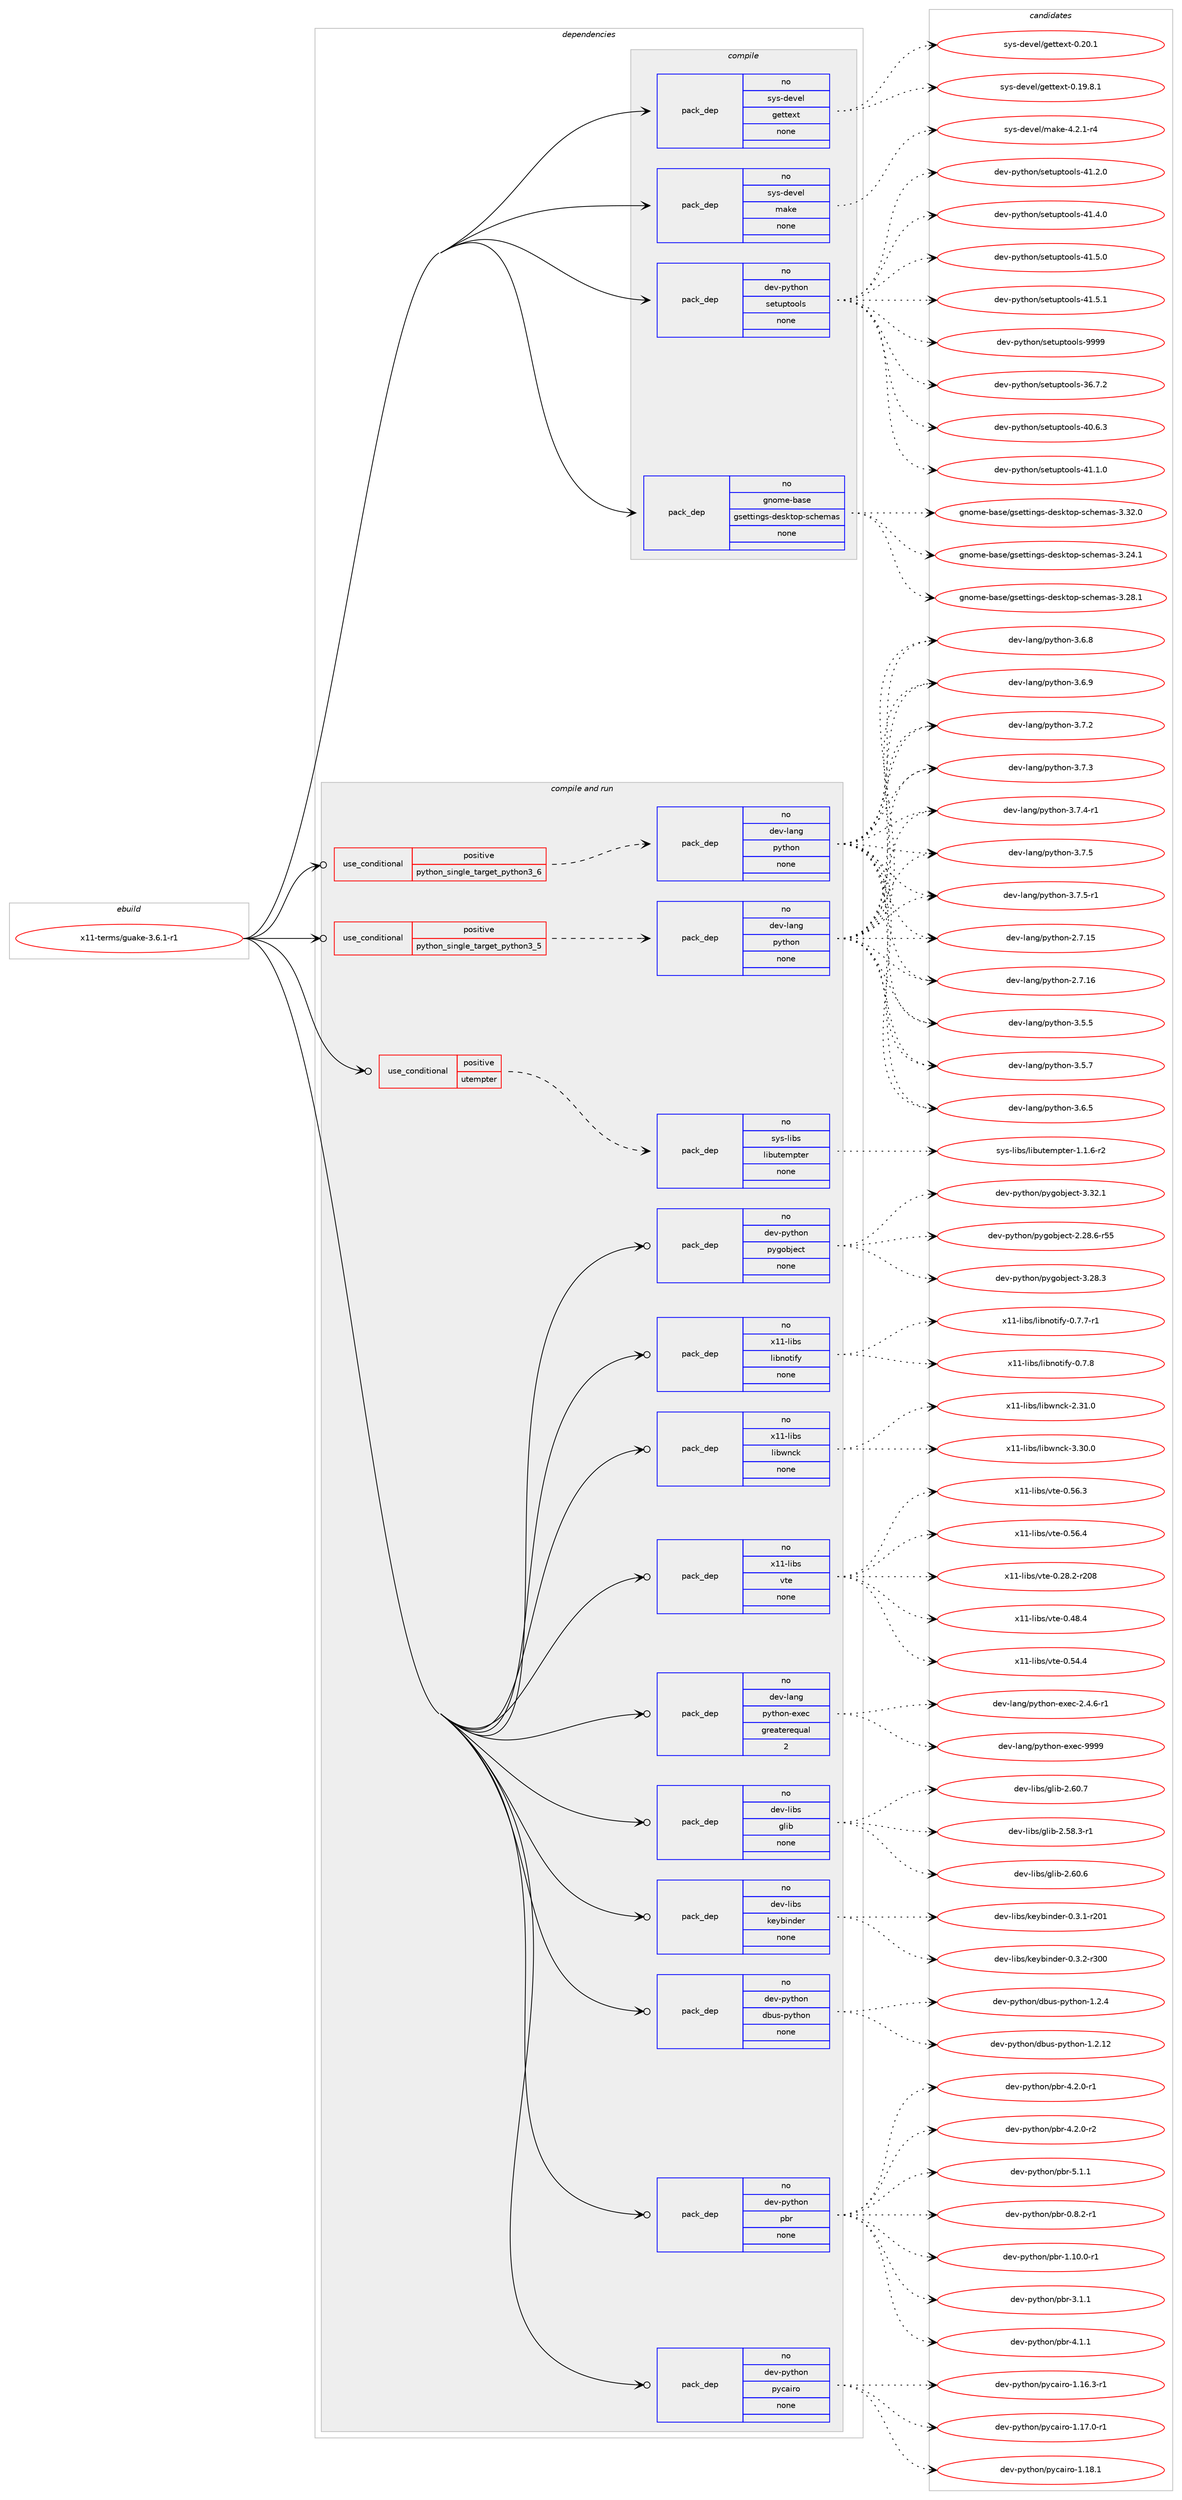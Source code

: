 digraph prolog {

# *************
# Graph options
# *************

newrank=true;
concentrate=true;
compound=true;
graph [rankdir=LR,fontname=Helvetica,fontsize=10,ranksep=1.5];#, ranksep=2.5, nodesep=0.2];
edge  [arrowhead=vee];
node  [fontname=Helvetica,fontsize=10];

# **********
# The ebuild
# **********

subgraph cluster_leftcol {
color=gray;
rank=same;
label=<<i>ebuild</i>>;
id [label="x11-terms/guake-3.6.1-r1", color=red, width=4, href="../x11-terms/guake-3.6.1-r1.svg"];
}

# ****************
# The dependencies
# ****************

subgraph cluster_midcol {
color=gray;
label=<<i>dependencies</i>>;
subgraph cluster_compile {
fillcolor="#eeeeee";
style=filled;
label=<<i>compile</i>>;
subgraph pack686737 {
dependency923793 [label=<<TABLE BORDER="0" CELLBORDER="1" CELLSPACING="0" CELLPADDING="4" WIDTH="220"><TR><TD ROWSPAN="6" CELLPADDING="30">pack_dep</TD></TR><TR><TD WIDTH="110">no</TD></TR><TR><TD>dev-python</TD></TR><TR><TD>setuptools</TD></TR><TR><TD>none</TD></TR><TR><TD></TD></TR></TABLE>>, shape=none, color=blue];
}
id:e -> dependency923793:w [weight=20,style="solid",arrowhead="vee"];
subgraph pack686738 {
dependency923794 [label=<<TABLE BORDER="0" CELLBORDER="1" CELLSPACING="0" CELLPADDING="4" WIDTH="220"><TR><TD ROWSPAN="6" CELLPADDING="30">pack_dep</TD></TR><TR><TD WIDTH="110">no</TD></TR><TR><TD>gnome-base</TD></TR><TR><TD>gsettings-desktop-schemas</TD></TR><TR><TD>none</TD></TR><TR><TD></TD></TR></TABLE>>, shape=none, color=blue];
}
id:e -> dependency923794:w [weight=20,style="solid",arrowhead="vee"];
subgraph pack686739 {
dependency923795 [label=<<TABLE BORDER="0" CELLBORDER="1" CELLSPACING="0" CELLPADDING="4" WIDTH="220"><TR><TD ROWSPAN="6" CELLPADDING="30">pack_dep</TD></TR><TR><TD WIDTH="110">no</TD></TR><TR><TD>sys-devel</TD></TR><TR><TD>gettext</TD></TR><TR><TD>none</TD></TR><TR><TD></TD></TR></TABLE>>, shape=none, color=blue];
}
id:e -> dependency923795:w [weight=20,style="solid",arrowhead="vee"];
subgraph pack686740 {
dependency923796 [label=<<TABLE BORDER="0" CELLBORDER="1" CELLSPACING="0" CELLPADDING="4" WIDTH="220"><TR><TD ROWSPAN="6" CELLPADDING="30">pack_dep</TD></TR><TR><TD WIDTH="110">no</TD></TR><TR><TD>sys-devel</TD></TR><TR><TD>make</TD></TR><TR><TD>none</TD></TR><TR><TD></TD></TR></TABLE>>, shape=none, color=blue];
}
id:e -> dependency923796:w [weight=20,style="solid",arrowhead="vee"];
}
subgraph cluster_compileandrun {
fillcolor="#eeeeee";
style=filled;
label=<<i>compile and run</i>>;
subgraph cond220290 {
dependency923797 [label=<<TABLE BORDER="0" CELLBORDER="1" CELLSPACING="0" CELLPADDING="4"><TR><TD ROWSPAN="3" CELLPADDING="10">use_conditional</TD></TR><TR><TD>positive</TD></TR><TR><TD>python_single_target_python3_5</TD></TR></TABLE>>, shape=none, color=red];
subgraph pack686741 {
dependency923798 [label=<<TABLE BORDER="0" CELLBORDER="1" CELLSPACING="0" CELLPADDING="4" WIDTH="220"><TR><TD ROWSPAN="6" CELLPADDING="30">pack_dep</TD></TR><TR><TD WIDTH="110">no</TD></TR><TR><TD>dev-lang</TD></TR><TR><TD>python</TD></TR><TR><TD>none</TD></TR><TR><TD></TD></TR></TABLE>>, shape=none, color=blue];
}
dependency923797:e -> dependency923798:w [weight=20,style="dashed",arrowhead="vee"];
}
id:e -> dependency923797:w [weight=20,style="solid",arrowhead="odotvee"];
subgraph cond220291 {
dependency923799 [label=<<TABLE BORDER="0" CELLBORDER="1" CELLSPACING="0" CELLPADDING="4"><TR><TD ROWSPAN="3" CELLPADDING="10">use_conditional</TD></TR><TR><TD>positive</TD></TR><TR><TD>python_single_target_python3_6</TD></TR></TABLE>>, shape=none, color=red];
subgraph pack686742 {
dependency923800 [label=<<TABLE BORDER="0" CELLBORDER="1" CELLSPACING="0" CELLPADDING="4" WIDTH="220"><TR><TD ROWSPAN="6" CELLPADDING="30">pack_dep</TD></TR><TR><TD WIDTH="110">no</TD></TR><TR><TD>dev-lang</TD></TR><TR><TD>python</TD></TR><TR><TD>none</TD></TR><TR><TD></TD></TR></TABLE>>, shape=none, color=blue];
}
dependency923799:e -> dependency923800:w [weight=20,style="dashed",arrowhead="vee"];
}
id:e -> dependency923799:w [weight=20,style="solid",arrowhead="odotvee"];
subgraph cond220292 {
dependency923801 [label=<<TABLE BORDER="0" CELLBORDER="1" CELLSPACING="0" CELLPADDING="4"><TR><TD ROWSPAN="3" CELLPADDING="10">use_conditional</TD></TR><TR><TD>positive</TD></TR><TR><TD>utempter</TD></TR></TABLE>>, shape=none, color=red];
subgraph pack686743 {
dependency923802 [label=<<TABLE BORDER="0" CELLBORDER="1" CELLSPACING="0" CELLPADDING="4" WIDTH="220"><TR><TD ROWSPAN="6" CELLPADDING="30">pack_dep</TD></TR><TR><TD WIDTH="110">no</TD></TR><TR><TD>sys-libs</TD></TR><TR><TD>libutempter</TD></TR><TR><TD>none</TD></TR><TR><TD></TD></TR></TABLE>>, shape=none, color=blue];
}
dependency923801:e -> dependency923802:w [weight=20,style="dashed",arrowhead="vee"];
}
id:e -> dependency923801:w [weight=20,style="solid",arrowhead="odotvee"];
subgraph pack686744 {
dependency923803 [label=<<TABLE BORDER="0" CELLBORDER="1" CELLSPACING="0" CELLPADDING="4" WIDTH="220"><TR><TD ROWSPAN="6" CELLPADDING="30">pack_dep</TD></TR><TR><TD WIDTH="110">no</TD></TR><TR><TD>dev-lang</TD></TR><TR><TD>python-exec</TD></TR><TR><TD>greaterequal</TD></TR><TR><TD>2</TD></TR></TABLE>>, shape=none, color=blue];
}
id:e -> dependency923803:w [weight=20,style="solid",arrowhead="odotvee"];
subgraph pack686745 {
dependency923804 [label=<<TABLE BORDER="0" CELLBORDER="1" CELLSPACING="0" CELLPADDING="4" WIDTH="220"><TR><TD ROWSPAN="6" CELLPADDING="30">pack_dep</TD></TR><TR><TD WIDTH="110">no</TD></TR><TR><TD>dev-libs</TD></TR><TR><TD>glib</TD></TR><TR><TD>none</TD></TR><TR><TD></TD></TR></TABLE>>, shape=none, color=blue];
}
id:e -> dependency923804:w [weight=20,style="solid",arrowhead="odotvee"];
subgraph pack686746 {
dependency923805 [label=<<TABLE BORDER="0" CELLBORDER="1" CELLSPACING="0" CELLPADDING="4" WIDTH="220"><TR><TD ROWSPAN="6" CELLPADDING="30">pack_dep</TD></TR><TR><TD WIDTH="110">no</TD></TR><TR><TD>dev-libs</TD></TR><TR><TD>keybinder</TD></TR><TR><TD>none</TD></TR><TR><TD></TD></TR></TABLE>>, shape=none, color=blue];
}
id:e -> dependency923805:w [weight=20,style="solid",arrowhead="odotvee"];
subgraph pack686747 {
dependency923806 [label=<<TABLE BORDER="0" CELLBORDER="1" CELLSPACING="0" CELLPADDING="4" WIDTH="220"><TR><TD ROWSPAN="6" CELLPADDING="30">pack_dep</TD></TR><TR><TD WIDTH="110">no</TD></TR><TR><TD>dev-python</TD></TR><TR><TD>dbus-python</TD></TR><TR><TD>none</TD></TR><TR><TD></TD></TR></TABLE>>, shape=none, color=blue];
}
id:e -> dependency923806:w [weight=20,style="solid",arrowhead="odotvee"];
subgraph pack686748 {
dependency923807 [label=<<TABLE BORDER="0" CELLBORDER="1" CELLSPACING="0" CELLPADDING="4" WIDTH="220"><TR><TD ROWSPAN="6" CELLPADDING="30">pack_dep</TD></TR><TR><TD WIDTH="110">no</TD></TR><TR><TD>dev-python</TD></TR><TR><TD>pbr</TD></TR><TR><TD>none</TD></TR><TR><TD></TD></TR></TABLE>>, shape=none, color=blue];
}
id:e -> dependency923807:w [weight=20,style="solid",arrowhead="odotvee"];
subgraph pack686749 {
dependency923808 [label=<<TABLE BORDER="0" CELLBORDER="1" CELLSPACING="0" CELLPADDING="4" WIDTH="220"><TR><TD ROWSPAN="6" CELLPADDING="30">pack_dep</TD></TR><TR><TD WIDTH="110">no</TD></TR><TR><TD>dev-python</TD></TR><TR><TD>pycairo</TD></TR><TR><TD>none</TD></TR><TR><TD></TD></TR></TABLE>>, shape=none, color=blue];
}
id:e -> dependency923808:w [weight=20,style="solid",arrowhead="odotvee"];
subgraph pack686750 {
dependency923809 [label=<<TABLE BORDER="0" CELLBORDER="1" CELLSPACING="0" CELLPADDING="4" WIDTH="220"><TR><TD ROWSPAN="6" CELLPADDING="30">pack_dep</TD></TR><TR><TD WIDTH="110">no</TD></TR><TR><TD>dev-python</TD></TR><TR><TD>pygobject</TD></TR><TR><TD>none</TD></TR><TR><TD></TD></TR></TABLE>>, shape=none, color=blue];
}
id:e -> dependency923809:w [weight=20,style="solid",arrowhead="odotvee"];
subgraph pack686751 {
dependency923810 [label=<<TABLE BORDER="0" CELLBORDER="1" CELLSPACING="0" CELLPADDING="4" WIDTH="220"><TR><TD ROWSPAN="6" CELLPADDING="30">pack_dep</TD></TR><TR><TD WIDTH="110">no</TD></TR><TR><TD>x11-libs</TD></TR><TR><TD>libnotify</TD></TR><TR><TD>none</TD></TR><TR><TD></TD></TR></TABLE>>, shape=none, color=blue];
}
id:e -> dependency923810:w [weight=20,style="solid",arrowhead="odotvee"];
subgraph pack686752 {
dependency923811 [label=<<TABLE BORDER="0" CELLBORDER="1" CELLSPACING="0" CELLPADDING="4" WIDTH="220"><TR><TD ROWSPAN="6" CELLPADDING="30">pack_dep</TD></TR><TR><TD WIDTH="110">no</TD></TR><TR><TD>x11-libs</TD></TR><TR><TD>libwnck</TD></TR><TR><TD>none</TD></TR><TR><TD></TD></TR></TABLE>>, shape=none, color=blue];
}
id:e -> dependency923811:w [weight=20,style="solid",arrowhead="odotvee"];
subgraph pack686753 {
dependency923812 [label=<<TABLE BORDER="0" CELLBORDER="1" CELLSPACING="0" CELLPADDING="4" WIDTH="220"><TR><TD ROWSPAN="6" CELLPADDING="30">pack_dep</TD></TR><TR><TD WIDTH="110">no</TD></TR><TR><TD>x11-libs</TD></TR><TR><TD>vte</TD></TR><TR><TD>none</TD></TR><TR><TD></TD></TR></TABLE>>, shape=none, color=blue];
}
id:e -> dependency923812:w [weight=20,style="solid",arrowhead="odotvee"];
}
subgraph cluster_run {
fillcolor="#eeeeee";
style=filled;
label=<<i>run</i>>;
}
}

# **************
# The candidates
# **************

subgraph cluster_choices {
rank=same;
color=gray;
label=<<i>candidates</i>>;

subgraph choice686737 {
color=black;
nodesep=1;
choice100101118451121211161041111104711510111611711211611111110811545515446554650 [label="dev-python/setuptools-36.7.2", color=red, width=4,href="../dev-python/setuptools-36.7.2.svg"];
choice100101118451121211161041111104711510111611711211611111110811545524846544651 [label="dev-python/setuptools-40.6.3", color=red, width=4,href="../dev-python/setuptools-40.6.3.svg"];
choice100101118451121211161041111104711510111611711211611111110811545524946494648 [label="dev-python/setuptools-41.1.0", color=red, width=4,href="../dev-python/setuptools-41.1.0.svg"];
choice100101118451121211161041111104711510111611711211611111110811545524946504648 [label="dev-python/setuptools-41.2.0", color=red, width=4,href="../dev-python/setuptools-41.2.0.svg"];
choice100101118451121211161041111104711510111611711211611111110811545524946524648 [label="dev-python/setuptools-41.4.0", color=red, width=4,href="../dev-python/setuptools-41.4.0.svg"];
choice100101118451121211161041111104711510111611711211611111110811545524946534648 [label="dev-python/setuptools-41.5.0", color=red, width=4,href="../dev-python/setuptools-41.5.0.svg"];
choice100101118451121211161041111104711510111611711211611111110811545524946534649 [label="dev-python/setuptools-41.5.1", color=red, width=4,href="../dev-python/setuptools-41.5.1.svg"];
choice10010111845112121116104111110471151011161171121161111111081154557575757 [label="dev-python/setuptools-9999", color=red, width=4,href="../dev-python/setuptools-9999.svg"];
dependency923793:e -> choice100101118451121211161041111104711510111611711211611111110811545515446554650:w [style=dotted,weight="100"];
dependency923793:e -> choice100101118451121211161041111104711510111611711211611111110811545524846544651:w [style=dotted,weight="100"];
dependency923793:e -> choice100101118451121211161041111104711510111611711211611111110811545524946494648:w [style=dotted,weight="100"];
dependency923793:e -> choice100101118451121211161041111104711510111611711211611111110811545524946504648:w [style=dotted,weight="100"];
dependency923793:e -> choice100101118451121211161041111104711510111611711211611111110811545524946524648:w [style=dotted,weight="100"];
dependency923793:e -> choice100101118451121211161041111104711510111611711211611111110811545524946534648:w [style=dotted,weight="100"];
dependency923793:e -> choice100101118451121211161041111104711510111611711211611111110811545524946534649:w [style=dotted,weight="100"];
dependency923793:e -> choice10010111845112121116104111110471151011161171121161111111081154557575757:w [style=dotted,weight="100"];
}
subgraph choice686738 {
color=black;
nodesep=1;
choice103110111109101459897115101471031151011161161051101031154510010111510711611111245115991041011099711545514650524649 [label="gnome-base/gsettings-desktop-schemas-3.24.1", color=red, width=4,href="../gnome-base/gsettings-desktop-schemas-3.24.1.svg"];
choice103110111109101459897115101471031151011161161051101031154510010111510711611111245115991041011099711545514650564649 [label="gnome-base/gsettings-desktop-schemas-3.28.1", color=red, width=4,href="../gnome-base/gsettings-desktop-schemas-3.28.1.svg"];
choice103110111109101459897115101471031151011161161051101031154510010111510711611111245115991041011099711545514651504648 [label="gnome-base/gsettings-desktop-schemas-3.32.0", color=red, width=4,href="../gnome-base/gsettings-desktop-schemas-3.32.0.svg"];
dependency923794:e -> choice103110111109101459897115101471031151011161161051101031154510010111510711611111245115991041011099711545514650524649:w [style=dotted,weight="100"];
dependency923794:e -> choice103110111109101459897115101471031151011161161051101031154510010111510711611111245115991041011099711545514650564649:w [style=dotted,weight="100"];
dependency923794:e -> choice103110111109101459897115101471031151011161161051101031154510010111510711611111245115991041011099711545514651504648:w [style=dotted,weight="100"];
}
subgraph choice686739 {
color=black;
nodesep=1;
choice1151211154510010111810110847103101116116101120116454846495746564649 [label="sys-devel/gettext-0.19.8.1", color=red, width=4,href="../sys-devel/gettext-0.19.8.1.svg"];
choice115121115451001011181011084710310111611610112011645484650484649 [label="sys-devel/gettext-0.20.1", color=red, width=4,href="../sys-devel/gettext-0.20.1.svg"];
dependency923795:e -> choice1151211154510010111810110847103101116116101120116454846495746564649:w [style=dotted,weight="100"];
dependency923795:e -> choice115121115451001011181011084710310111611610112011645484650484649:w [style=dotted,weight="100"];
}
subgraph choice686740 {
color=black;
nodesep=1;
choice1151211154510010111810110847109971071014552465046494511452 [label="sys-devel/make-4.2.1-r4", color=red, width=4,href="../sys-devel/make-4.2.1-r4.svg"];
dependency923796:e -> choice1151211154510010111810110847109971071014552465046494511452:w [style=dotted,weight="100"];
}
subgraph choice686741 {
color=black;
nodesep=1;
choice10010111845108971101034711212111610411111045504655464953 [label="dev-lang/python-2.7.15", color=red, width=4,href="../dev-lang/python-2.7.15.svg"];
choice10010111845108971101034711212111610411111045504655464954 [label="dev-lang/python-2.7.16", color=red, width=4,href="../dev-lang/python-2.7.16.svg"];
choice100101118451089711010347112121116104111110455146534653 [label="dev-lang/python-3.5.5", color=red, width=4,href="../dev-lang/python-3.5.5.svg"];
choice100101118451089711010347112121116104111110455146534655 [label="dev-lang/python-3.5.7", color=red, width=4,href="../dev-lang/python-3.5.7.svg"];
choice100101118451089711010347112121116104111110455146544653 [label="dev-lang/python-3.6.5", color=red, width=4,href="../dev-lang/python-3.6.5.svg"];
choice100101118451089711010347112121116104111110455146544656 [label="dev-lang/python-3.6.8", color=red, width=4,href="../dev-lang/python-3.6.8.svg"];
choice100101118451089711010347112121116104111110455146544657 [label="dev-lang/python-3.6.9", color=red, width=4,href="../dev-lang/python-3.6.9.svg"];
choice100101118451089711010347112121116104111110455146554650 [label="dev-lang/python-3.7.2", color=red, width=4,href="../dev-lang/python-3.7.2.svg"];
choice100101118451089711010347112121116104111110455146554651 [label="dev-lang/python-3.7.3", color=red, width=4,href="../dev-lang/python-3.7.3.svg"];
choice1001011184510897110103471121211161041111104551465546524511449 [label="dev-lang/python-3.7.4-r1", color=red, width=4,href="../dev-lang/python-3.7.4-r1.svg"];
choice100101118451089711010347112121116104111110455146554653 [label="dev-lang/python-3.7.5", color=red, width=4,href="../dev-lang/python-3.7.5.svg"];
choice1001011184510897110103471121211161041111104551465546534511449 [label="dev-lang/python-3.7.5-r1", color=red, width=4,href="../dev-lang/python-3.7.5-r1.svg"];
dependency923798:e -> choice10010111845108971101034711212111610411111045504655464953:w [style=dotted,weight="100"];
dependency923798:e -> choice10010111845108971101034711212111610411111045504655464954:w [style=dotted,weight="100"];
dependency923798:e -> choice100101118451089711010347112121116104111110455146534653:w [style=dotted,weight="100"];
dependency923798:e -> choice100101118451089711010347112121116104111110455146534655:w [style=dotted,weight="100"];
dependency923798:e -> choice100101118451089711010347112121116104111110455146544653:w [style=dotted,weight="100"];
dependency923798:e -> choice100101118451089711010347112121116104111110455146544656:w [style=dotted,weight="100"];
dependency923798:e -> choice100101118451089711010347112121116104111110455146544657:w [style=dotted,weight="100"];
dependency923798:e -> choice100101118451089711010347112121116104111110455146554650:w [style=dotted,weight="100"];
dependency923798:e -> choice100101118451089711010347112121116104111110455146554651:w [style=dotted,weight="100"];
dependency923798:e -> choice1001011184510897110103471121211161041111104551465546524511449:w [style=dotted,weight="100"];
dependency923798:e -> choice100101118451089711010347112121116104111110455146554653:w [style=dotted,weight="100"];
dependency923798:e -> choice1001011184510897110103471121211161041111104551465546534511449:w [style=dotted,weight="100"];
}
subgraph choice686742 {
color=black;
nodesep=1;
choice10010111845108971101034711212111610411111045504655464953 [label="dev-lang/python-2.7.15", color=red, width=4,href="../dev-lang/python-2.7.15.svg"];
choice10010111845108971101034711212111610411111045504655464954 [label="dev-lang/python-2.7.16", color=red, width=4,href="../dev-lang/python-2.7.16.svg"];
choice100101118451089711010347112121116104111110455146534653 [label="dev-lang/python-3.5.5", color=red, width=4,href="../dev-lang/python-3.5.5.svg"];
choice100101118451089711010347112121116104111110455146534655 [label="dev-lang/python-3.5.7", color=red, width=4,href="../dev-lang/python-3.5.7.svg"];
choice100101118451089711010347112121116104111110455146544653 [label="dev-lang/python-3.6.5", color=red, width=4,href="../dev-lang/python-3.6.5.svg"];
choice100101118451089711010347112121116104111110455146544656 [label="dev-lang/python-3.6.8", color=red, width=4,href="../dev-lang/python-3.6.8.svg"];
choice100101118451089711010347112121116104111110455146544657 [label="dev-lang/python-3.6.9", color=red, width=4,href="../dev-lang/python-3.6.9.svg"];
choice100101118451089711010347112121116104111110455146554650 [label="dev-lang/python-3.7.2", color=red, width=4,href="../dev-lang/python-3.7.2.svg"];
choice100101118451089711010347112121116104111110455146554651 [label="dev-lang/python-3.7.3", color=red, width=4,href="../dev-lang/python-3.7.3.svg"];
choice1001011184510897110103471121211161041111104551465546524511449 [label="dev-lang/python-3.7.4-r1", color=red, width=4,href="../dev-lang/python-3.7.4-r1.svg"];
choice100101118451089711010347112121116104111110455146554653 [label="dev-lang/python-3.7.5", color=red, width=4,href="../dev-lang/python-3.7.5.svg"];
choice1001011184510897110103471121211161041111104551465546534511449 [label="dev-lang/python-3.7.5-r1", color=red, width=4,href="../dev-lang/python-3.7.5-r1.svg"];
dependency923800:e -> choice10010111845108971101034711212111610411111045504655464953:w [style=dotted,weight="100"];
dependency923800:e -> choice10010111845108971101034711212111610411111045504655464954:w [style=dotted,weight="100"];
dependency923800:e -> choice100101118451089711010347112121116104111110455146534653:w [style=dotted,weight="100"];
dependency923800:e -> choice100101118451089711010347112121116104111110455146534655:w [style=dotted,weight="100"];
dependency923800:e -> choice100101118451089711010347112121116104111110455146544653:w [style=dotted,weight="100"];
dependency923800:e -> choice100101118451089711010347112121116104111110455146544656:w [style=dotted,weight="100"];
dependency923800:e -> choice100101118451089711010347112121116104111110455146544657:w [style=dotted,weight="100"];
dependency923800:e -> choice100101118451089711010347112121116104111110455146554650:w [style=dotted,weight="100"];
dependency923800:e -> choice100101118451089711010347112121116104111110455146554651:w [style=dotted,weight="100"];
dependency923800:e -> choice1001011184510897110103471121211161041111104551465546524511449:w [style=dotted,weight="100"];
dependency923800:e -> choice100101118451089711010347112121116104111110455146554653:w [style=dotted,weight="100"];
dependency923800:e -> choice1001011184510897110103471121211161041111104551465546534511449:w [style=dotted,weight="100"];
}
subgraph choice686743 {
color=black;
nodesep=1;
choice115121115451081059811547108105981171161011091121161011144549464946544511450 [label="sys-libs/libutempter-1.1.6-r2", color=red, width=4,href="../sys-libs/libutempter-1.1.6-r2.svg"];
dependency923802:e -> choice115121115451081059811547108105981171161011091121161011144549464946544511450:w [style=dotted,weight="100"];
}
subgraph choice686744 {
color=black;
nodesep=1;
choice10010111845108971101034711212111610411111045101120101994550465246544511449 [label="dev-lang/python-exec-2.4.6-r1", color=red, width=4,href="../dev-lang/python-exec-2.4.6-r1.svg"];
choice10010111845108971101034711212111610411111045101120101994557575757 [label="dev-lang/python-exec-9999", color=red, width=4,href="../dev-lang/python-exec-9999.svg"];
dependency923803:e -> choice10010111845108971101034711212111610411111045101120101994550465246544511449:w [style=dotted,weight="100"];
dependency923803:e -> choice10010111845108971101034711212111610411111045101120101994557575757:w [style=dotted,weight="100"];
}
subgraph choice686745 {
color=black;
nodesep=1;
choice10010111845108105981154710310810598455046535646514511449 [label="dev-libs/glib-2.58.3-r1", color=red, width=4,href="../dev-libs/glib-2.58.3-r1.svg"];
choice1001011184510810598115471031081059845504654484654 [label="dev-libs/glib-2.60.6", color=red, width=4,href="../dev-libs/glib-2.60.6.svg"];
choice1001011184510810598115471031081059845504654484655 [label="dev-libs/glib-2.60.7", color=red, width=4,href="../dev-libs/glib-2.60.7.svg"];
dependency923804:e -> choice10010111845108105981154710310810598455046535646514511449:w [style=dotted,weight="100"];
dependency923804:e -> choice1001011184510810598115471031081059845504654484654:w [style=dotted,weight="100"];
dependency923804:e -> choice1001011184510810598115471031081059845504654484655:w [style=dotted,weight="100"];
}
subgraph choice686746 {
color=black;
nodesep=1;
choice1001011184510810598115471071011219810511010010111445484651464945114504849 [label="dev-libs/keybinder-0.3.1-r201", color=red, width=4,href="../dev-libs/keybinder-0.3.1-r201.svg"];
choice1001011184510810598115471071011219810511010010111445484651465045114514848 [label="dev-libs/keybinder-0.3.2-r300", color=red, width=4,href="../dev-libs/keybinder-0.3.2-r300.svg"];
dependency923805:e -> choice1001011184510810598115471071011219810511010010111445484651464945114504849:w [style=dotted,weight="100"];
dependency923805:e -> choice1001011184510810598115471071011219810511010010111445484651465045114514848:w [style=dotted,weight="100"];
}
subgraph choice686747 {
color=black;
nodesep=1;
choice1001011184511212111610411111047100981171154511212111610411111045494650464950 [label="dev-python/dbus-python-1.2.12", color=red, width=4,href="../dev-python/dbus-python-1.2.12.svg"];
choice10010111845112121116104111110471009811711545112121116104111110454946504652 [label="dev-python/dbus-python-1.2.4", color=red, width=4,href="../dev-python/dbus-python-1.2.4.svg"];
dependency923806:e -> choice1001011184511212111610411111047100981171154511212111610411111045494650464950:w [style=dotted,weight="100"];
dependency923806:e -> choice10010111845112121116104111110471009811711545112121116104111110454946504652:w [style=dotted,weight="100"];
}
subgraph choice686748 {
color=black;
nodesep=1;
choice1001011184511212111610411111047112981144548465646504511449 [label="dev-python/pbr-0.8.2-r1", color=red, width=4,href="../dev-python/pbr-0.8.2-r1.svg"];
choice100101118451121211161041111104711298114454946494846484511449 [label="dev-python/pbr-1.10.0-r1", color=red, width=4,href="../dev-python/pbr-1.10.0-r1.svg"];
choice100101118451121211161041111104711298114455146494649 [label="dev-python/pbr-3.1.1", color=red, width=4,href="../dev-python/pbr-3.1.1.svg"];
choice100101118451121211161041111104711298114455246494649 [label="dev-python/pbr-4.1.1", color=red, width=4,href="../dev-python/pbr-4.1.1.svg"];
choice1001011184511212111610411111047112981144552465046484511449 [label="dev-python/pbr-4.2.0-r1", color=red, width=4,href="../dev-python/pbr-4.2.0-r1.svg"];
choice1001011184511212111610411111047112981144552465046484511450 [label="dev-python/pbr-4.2.0-r2", color=red, width=4,href="../dev-python/pbr-4.2.0-r2.svg"];
choice100101118451121211161041111104711298114455346494649 [label="dev-python/pbr-5.1.1", color=red, width=4,href="../dev-python/pbr-5.1.1.svg"];
dependency923807:e -> choice1001011184511212111610411111047112981144548465646504511449:w [style=dotted,weight="100"];
dependency923807:e -> choice100101118451121211161041111104711298114454946494846484511449:w [style=dotted,weight="100"];
dependency923807:e -> choice100101118451121211161041111104711298114455146494649:w [style=dotted,weight="100"];
dependency923807:e -> choice100101118451121211161041111104711298114455246494649:w [style=dotted,weight="100"];
dependency923807:e -> choice1001011184511212111610411111047112981144552465046484511449:w [style=dotted,weight="100"];
dependency923807:e -> choice1001011184511212111610411111047112981144552465046484511450:w [style=dotted,weight="100"];
dependency923807:e -> choice100101118451121211161041111104711298114455346494649:w [style=dotted,weight="100"];
}
subgraph choice686749 {
color=black;
nodesep=1;
choice10010111845112121116104111110471121219997105114111454946495446514511449 [label="dev-python/pycairo-1.16.3-r1", color=red, width=4,href="../dev-python/pycairo-1.16.3-r1.svg"];
choice10010111845112121116104111110471121219997105114111454946495546484511449 [label="dev-python/pycairo-1.17.0-r1", color=red, width=4,href="../dev-python/pycairo-1.17.0-r1.svg"];
choice1001011184511212111610411111047112121999710511411145494649564649 [label="dev-python/pycairo-1.18.1", color=red, width=4,href="../dev-python/pycairo-1.18.1.svg"];
dependency923808:e -> choice10010111845112121116104111110471121219997105114111454946495446514511449:w [style=dotted,weight="100"];
dependency923808:e -> choice10010111845112121116104111110471121219997105114111454946495546484511449:w [style=dotted,weight="100"];
dependency923808:e -> choice1001011184511212111610411111047112121999710511411145494649564649:w [style=dotted,weight="100"];
}
subgraph choice686750 {
color=black;
nodesep=1;
choice1001011184511212111610411111047112121103111981061019911645504650564654451145353 [label="dev-python/pygobject-2.28.6-r55", color=red, width=4,href="../dev-python/pygobject-2.28.6-r55.svg"];
choice1001011184511212111610411111047112121103111981061019911645514650564651 [label="dev-python/pygobject-3.28.3", color=red, width=4,href="../dev-python/pygobject-3.28.3.svg"];
choice1001011184511212111610411111047112121103111981061019911645514651504649 [label="dev-python/pygobject-3.32.1", color=red, width=4,href="../dev-python/pygobject-3.32.1.svg"];
dependency923809:e -> choice1001011184511212111610411111047112121103111981061019911645504650564654451145353:w [style=dotted,weight="100"];
dependency923809:e -> choice1001011184511212111610411111047112121103111981061019911645514650564651:w [style=dotted,weight="100"];
dependency923809:e -> choice1001011184511212111610411111047112121103111981061019911645514651504649:w [style=dotted,weight="100"];
}
subgraph choice686751 {
color=black;
nodesep=1;
choice1204949451081059811547108105981101111161051021214548465546554511449 [label="x11-libs/libnotify-0.7.7-r1", color=red, width=4,href="../x11-libs/libnotify-0.7.7-r1.svg"];
choice120494945108105981154710810598110111116105102121454846554656 [label="x11-libs/libnotify-0.7.8", color=red, width=4,href="../x11-libs/libnotify-0.7.8.svg"];
dependency923810:e -> choice1204949451081059811547108105981101111161051021214548465546554511449:w [style=dotted,weight="100"];
dependency923810:e -> choice120494945108105981154710810598110111116105102121454846554656:w [style=dotted,weight="100"];
}
subgraph choice686752 {
color=black;
nodesep=1;
choice1204949451081059811547108105981191109910745504651494648 [label="x11-libs/libwnck-2.31.0", color=red, width=4,href="../x11-libs/libwnck-2.31.0.svg"];
choice1204949451081059811547108105981191109910745514651484648 [label="x11-libs/libwnck-3.30.0", color=red, width=4,href="../x11-libs/libwnck-3.30.0.svg"];
dependency923811:e -> choice1204949451081059811547108105981191109910745504651494648:w [style=dotted,weight="100"];
dependency923811:e -> choice1204949451081059811547108105981191109910745514651484648:w [style=dotted,weight="100"];
}
subgraph choice686753 {
color=black;
nodesep=1;
choice12049494510810598115471181161014548465056465045114504856 [label="x11-libs/vte-0.28.2-r208", color=red, width=4,href="../x11-libs/vte-0.28.2-r208.svg"];
choice120494945108105981154711811610145484652564652 [label="x11-libs/vte-0.48.4", color=red, width=4,href="../x11-libs/vte-0.48.4.svg"];
choice120494945108105981154711811610145484653524652 [label="x11-libs/vte-0.54.4", color=red, width=4,href="../x11-libs/vte-0.54.4.svg"];
choice120494945108105981154711811610145484653544651 [label="x11-libs/vte-0.56.3", color=red, width=4,href="../x11-libs/vte-0.56.3.svg"];
choice120494945108105981154711811610145484653544652 [label="x11-libs/vte-0.56.4", color=red, width=4,href="../x11-libs/vte-0.56.4.svg"];
dependency923812:e -> choice12049494510810598115471181161014548465056465045114504856:w [style=dotted,weight="100"];
dependency923812:e -> choice120494945108105981154711811610145484652564652:w [style=dotted,weight="100"];
dependency923812:e -> choice120494945108105981154711811610145484653524652:w [style=dotted,weight="100"];
dependency923812:e -> choice120494945108105981154711811610145484653544651:w [style=dotted,weight="100"];
dependency923812:e -> choice120494945108105981154711811610145484653544652:w [style=dotted,weight="100"];
}
}

}
